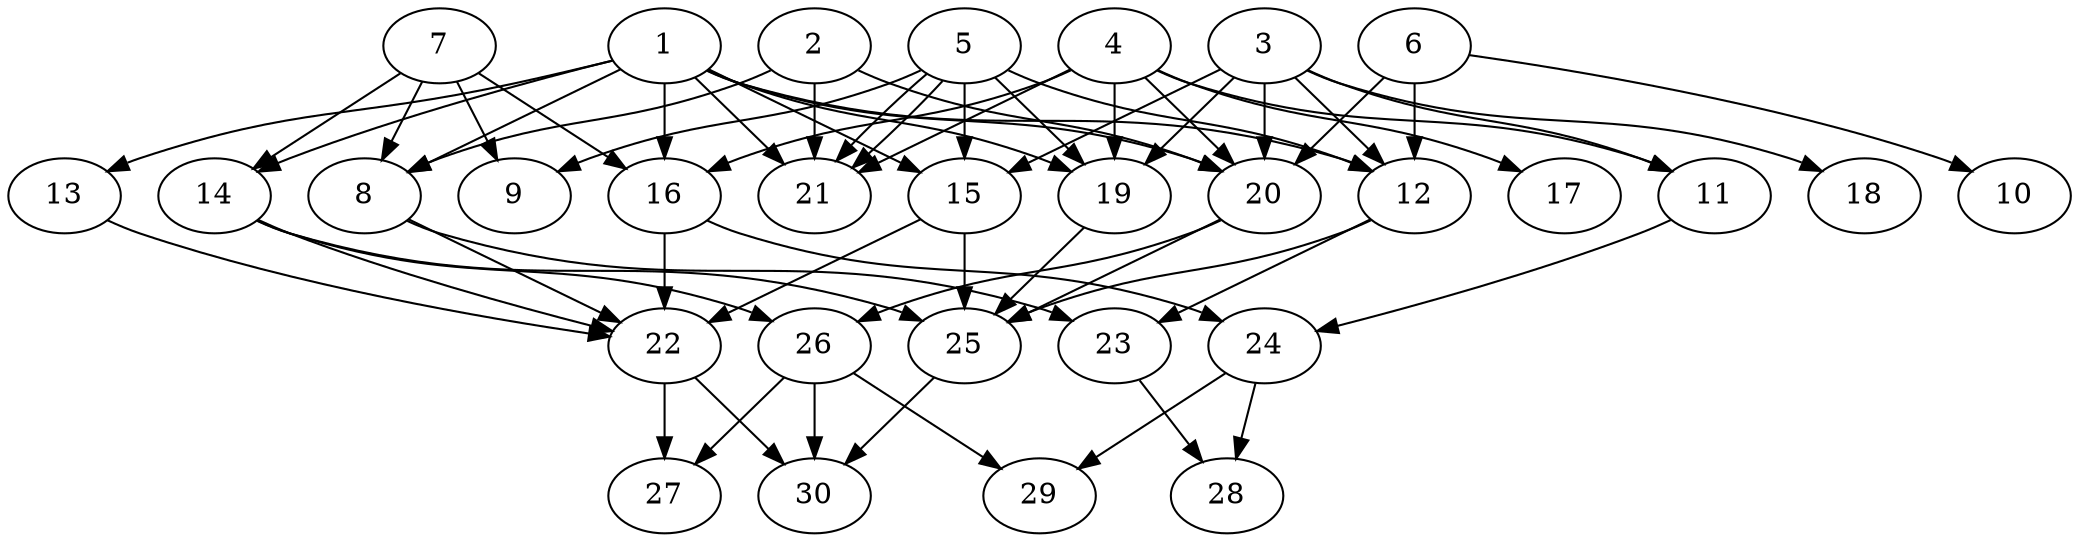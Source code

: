 // DAG automatically generated by daggen at Thu Oct  3 14:04:18 2019
// ./daggen --dot -n 30 --ccr 0.4 --fat 0.7 --regular 0.5 --density 0.7 --mindata 5242880 --maxdata 52428800 
digraph G {
  1 [size="106956800", alpha="0.10", expect_size="42782720"] 
  1 -> 8 [size ="42782720"]
  1 -> 12 [size ="42782720"]
  1 -> 13 [size ="42782720"]
  1 -> 14 [size ="42782720"]
  1 -> 15 [size ="42782720"]
  1 -> 16 [size ="42782720"]
  1 -> 19 [size ="42782720"]
  1 -> 20 [size ="42782720"]
  1 -> 21 [size ="42782720"]
  2 [size="124326400", alpha="0.10", expect_size="49730560"] 
  2 -> 8 [size ="49730560"]
  2 -> 20 [size ="49730560"]
  2 -> 21 [size ="49730560"]
  3 [size="98393600", alpha="0.18", expect_size="39357440"] 
  3 -> 11 [size ="39357440"]
  3 -> 12 [size ="39357440"]
  3 -> 15 [size ="39357440"]
  3 -> 18 [size ="39357440"]
  3 -> 19 [size ="39357440"]
  3 -> 20 [size ="39357440"]
  4 [size="56919040", alpha="0.05", expect_size="22767616"] 
  4 -> 11 [size ="22767616"]
  4 -> 16 [size ="22767616"]
  4 -> 17 [size ="22767616"]
  4 -> 19 [size ="22767616"]
  4 -> 20 [size ="22767616"]
  4 -> 21 [size ="22767616"]
  5 [size="92828160", alpha="0.04", expect_size="37131264"] 
  5 -> 9 [size ="37131264"]
  5 -> 12 [size ="37131264"]
  5 -> 15 [size ="37131264"]
  5 -> 19 [size ="37131264"]
  5 -> 21 [size ="37131264"]
  5 -> 21 [size ="37131264"]
  6 [size="82767360", alpha="0.01", expect_size="33106944"] 
  6 -> 10 [size ="33106944"]
  6 -> 12 [size ="33106944"]
  6 -> 20 [size ="33106944"]
  7 [size="113259520", alpha="0.17", expect_size="45303808"] 
  7 -> 8 [size ="45303808"]
  7 -> 9 [size ="45303808"]
  7 -> 14 [size ="45303808"]
  7 -> 16 [size ="45303808"]
  8 [size="62576640", alpha="0.20", expect_size="25030656"] 
  8 -> 22 [size ="25030656"]
  8 -> 23 [size ="25030656"]
  9 [size="54901760", alpha="0.12", expect_size="21960704"] 
  10 [size="79034880", alpha="0.14", expect_size="31613952"] 
  11 [size="48166400", alpha="0.15", expect_size="19266560"] 
  11 -> 24 [size ="19266560"]
  12 [size="109196800", alpha="0.06", expect_size="43678720"] 
  12 -> 23 [size ="43678720"]
  12 -> 25 [size ="43678720"]
  13 [size="51484160", alpha="0.05", expect_size="20593664"] 
  13 -> 22 [size ="20593664"]
  14 [size="38336000", alpha="0.08", expect_size="15334400"] 
  14 -> 22 [size ="15334400"]
  14 -> 25 [size ="15334400"]
  14 -> 26 [size ="15334400"]
  15 [size="66685440", alpha="0.06", expect_size="26674176"] 
  15 -> 22 [size ="26674176"]
  15 -> 25 [size ="26674176"]
  16 [size="89850880", alpha="0.03", expect_size="35940352"] 
  16 -> 22 [size ="35940352"]
  16 -> 24 [size ="35940352"]
  17 [size="97646080", alpha="0.15", expect_size="39058432"] 
  18 [size="77739520", alpha="0.00", expect_size="31095808"] 
  19 [size="75829760", alpha="0.16", expect_size="30331904"] 
  19 -> 25 [size ="30331904"]
  20 [size="27548160", alpha="0.11", expect_size="11019264"] 
  20 -> 25 [size ="11019264"]
  20 -> 26 [size ="11019264"]
  21 [size="108334080", alpha="0.01", expect_size="43333632"] 
  22 [size="80097280", alpha="0.10", expect_size="32038912"] 
  22 -> 27 [size ="32038912"]
  22 -> 30 [size ="32038912"]
  23 [size="117534720", alpha="0.14", expect_size="47013888"] 
  23 -> 28 [size ="47013888"]
  24 [size="27888640", alpha="0.05", expect_size="11155456"] 
  24 -> 28 [size ="11155456"]
  24 -> 29 [size ="11155456"]
  25 [size="74997760", alpha="0.10", expect_size="29999104"] 
  25 -> 30 [size ="29999104"]
  26 [size="110353920", alpha="0.06", expect_size="44141568"] 
  26 -> 27 [size ="44141568"]
  26 -> 29 [size ="44141568"]
  26 -> 30 [size ="44141568"]
  27 [size="125893120", alpha="0.19", expect_size="50357248"] 
  28 [size="93642240", alpha="0.01", expect_size="37456896"] 
  29 [size="93959680", alpha="0.10", expect_size="37583872"] 
  30 [size="72990720", alpha="0.10", expect_size="29196288"] 
}
